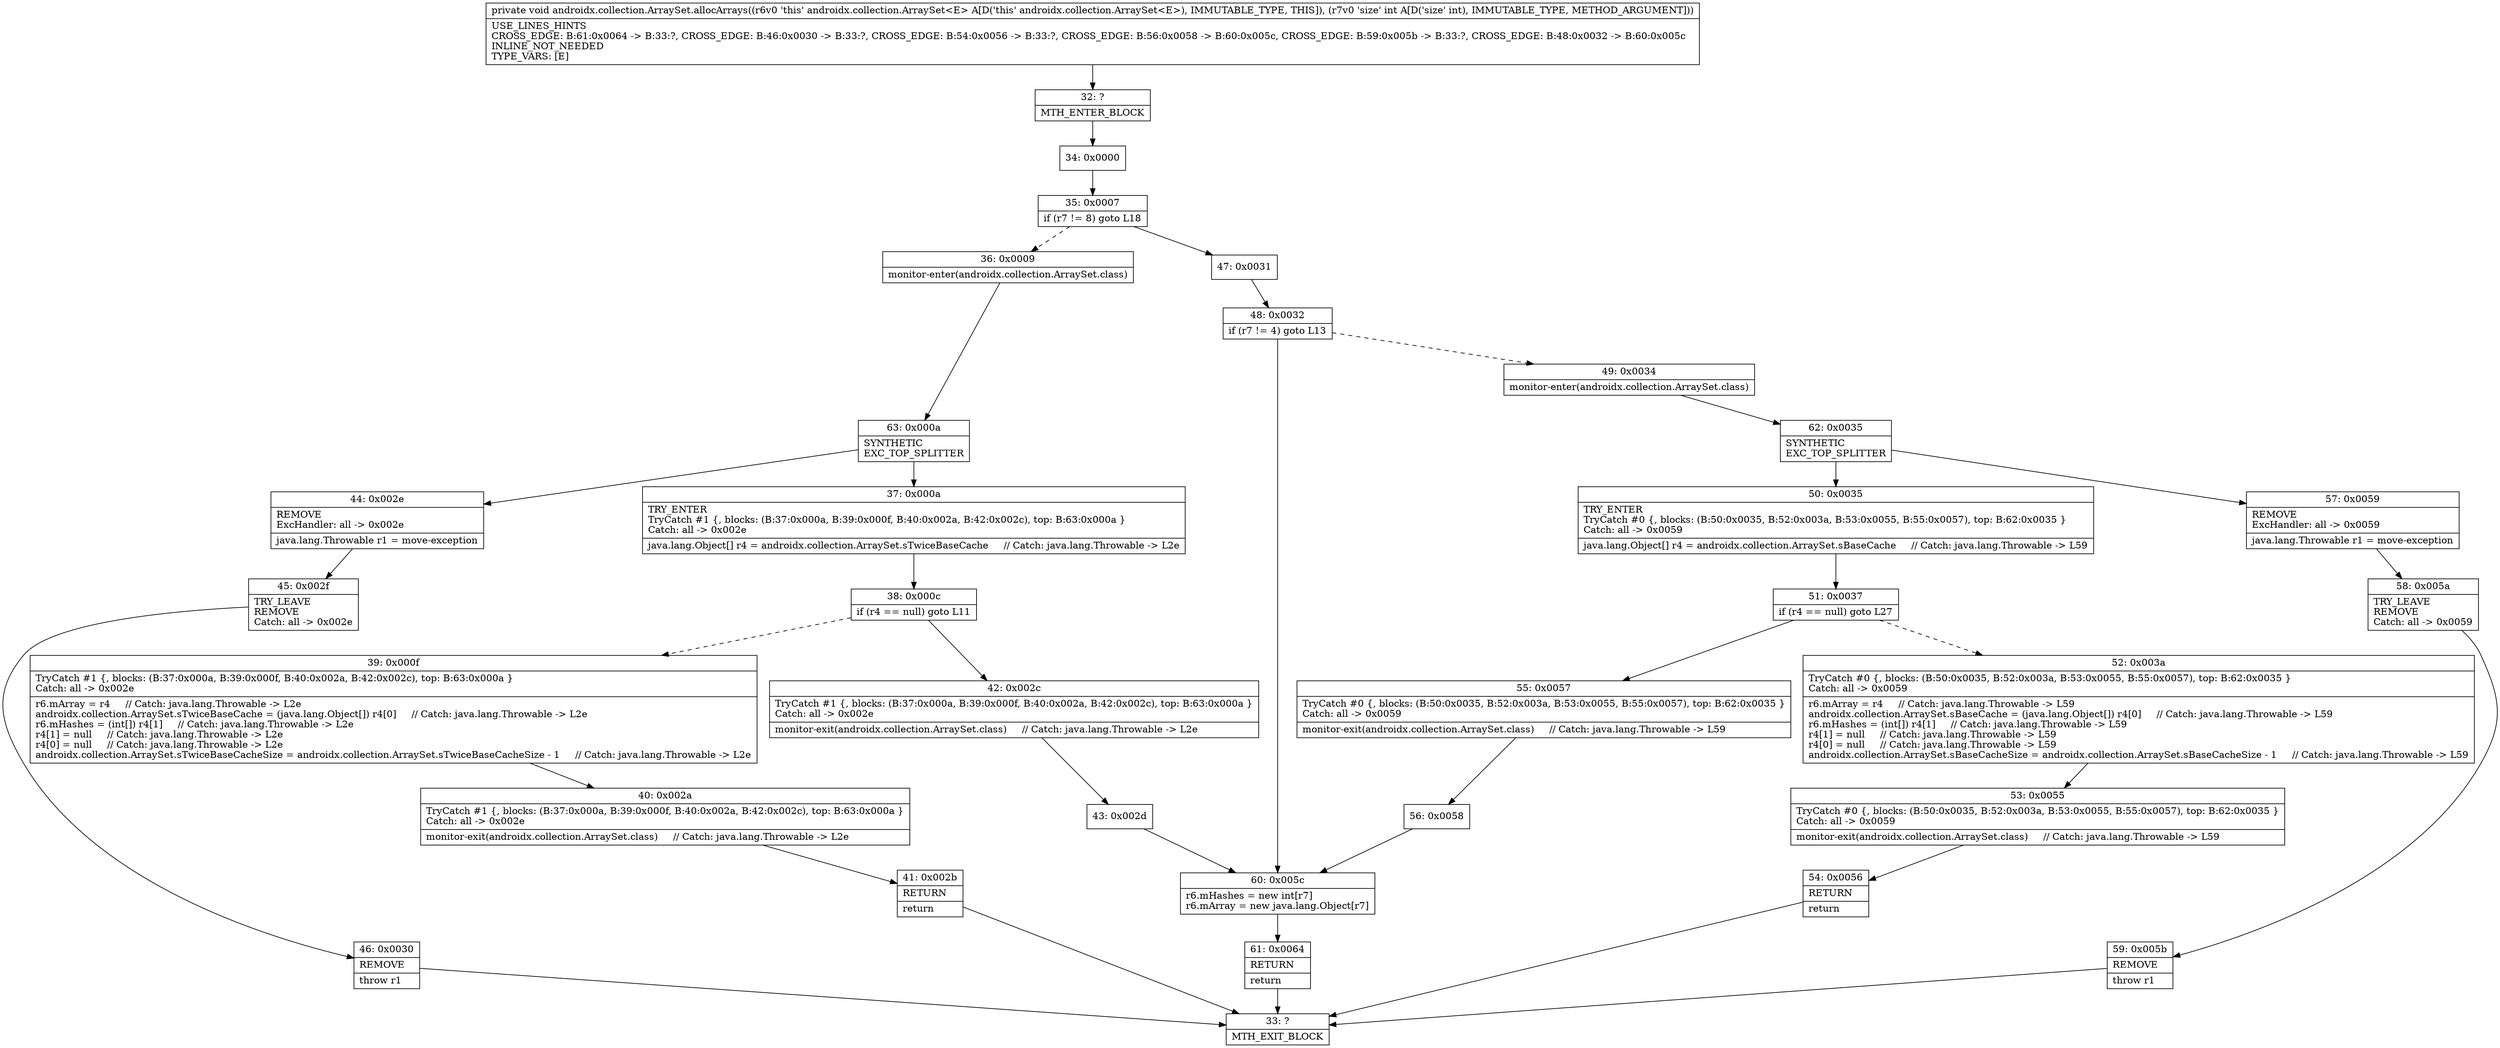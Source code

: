 digraph "CFG forandroidx.collection.ArraySet.allocArrays(I)V" {
Node_32 [shape=record,label="{32\:\ ?|MTH_ENTER_BLOCK\l}"];
Node_34 [shape=record,label="{34\:\ 0x0000}"];
Node_35 [shape=record,label="{35\:\ 0x0007|if (r7 != 8) goto L18\l}"];
Node_36 [shape=record,label="{36\:\ 0x0009|monitor\-enter(androidx.collection.ArraySet.class)\l}"];
Node_63 [shape=record,label="{63\:\ 0x000a|SYNTHETIC\lEXC_TOP_SPLITTER\l}"];
Node_37 [shape=record,label="{37\:\ 0x000a|TRY_ENTER\lTryCatch #1 \{, blocks: (B:37:0x000a, B:39:0x000f, B:40:0x002a, B:42:0x002c), top: B:63:0x000a \}\lCatch: all \-\> 0x002e\l|java.lang.Object[] r4 = androidx.collection.ArraySet.sTwiceBaseCache     \/\/ Catch: java.lang.Throwable \-\> L2e\l}"];
Node_38 [shape=record,label="{38\:\ 0x000c|if (r4 == null) goto L11\l}"];
Node_39 [shape=record,label="{39\:\ 0x000f|TryCatch #1 \{, blocks: (B:37:0x000a, B:39:0x000f, B:40:0x002a, B:42:0x002c), top: B:63:0x000a \}\lCatch: all \-\> 0x002e\l|r6.mArray = r4     \/\/ Catch: java.lang.Throwable \-\> L2e\landroidx.collection.ArraySet.sTwiceBaseCache = (java.lang.Object[]) r4[0]     \/\/ Catch: java.lang.Throwable \-\> L2e\lr6.mHashes = (int[]) r4[1]     \/\/ Catch: java.lang.Throwable \-\> L2e\lr4[1] = null     \/\/ Catch: java.lang.Throwable \-\> L2e\lr4[0] = null     \/\/ Catch: java.lang.Throwable \-\> L2e\landroidx.collection.ArraySet.sTwiceBaseCacheSize = androidx.collection.ArraySet.sTwiceBaseCacheSize \- 1     \/\/ Catch: java.lang.Throwable \-\> L2e\l}"];
Node_40 [shape=record,label="{40\:\ 0x002a|TryCatch #1 \{, blocks: (B:37:0x000a, B:39:0x000f, B:40:0x002a, B:42:0x002c), top: B:63:0x000a \}\lCatch: all \-\> 0x002e\l|monitor\-exit(androidx.collection.ArraySet.class)     \/\/ Catch: java.lang.Throwable \-\> L2e\l}"];
Node_41 [shape=record,label="{41\:\ 0x002b|RETURN\l|return\l}"];
Node_33 [shape=record,label="{33\:\ ?|MTH_EXIT_BLOCK\l}"];
Node_42 [shape=record,label="{42\:\ 0x002c|TryCatch #1 \{, blocks: (B:37:0x000a, B:39:0x000f, B:40:0x002a, B:42:0x002c), top: B:63:0x000a \}\lCatch: all \-\> 0x002e\l|monitor\-exit(androidx.collection.ArraySet.class)     \/\/ Catch: java.lang.Throwable \-\> L2e\l}"];
Node_43 [shape=record,label="{43\:\ 0x002d}"];
Node_60 [shape=record,label="{60\:\ 0x005c|r6.mHashes = new int[r7]\lr6.mArray = new java.lang.Object[r7]\l}"];
Node_61 [shape=record,label="{61\:\ 0x0064|RETURN\l|return\l}"];
Node_44 [shape=record,label="{44\:\ 0x002e|REMOVE\lExcHandler: all \-\> 0x002e\l|java.lang.Throwable r1 = move\-exception\l}"];
Node_45 [shape=record,label="{45\:\ 0x002f|TRY_LEAVE\lREMOVE\lCatch: all \-\> 0x002e\l}"];
Node_46 [shape=record,label="{46\:\ 0x0030|REMOVE\l|throw r1\l}"];
Node_47 [shape=record,label="{47\:\ 0x0031}"];
Node_48 [shape=record,label="{48\:\ 0x0032|if (r7 != 4) goto L13\l}"];
Node_49 [shape=record,label="{49\:\ 0x0034|monitor\-enter(androidx.collection.ArraySet.class)\l}"];
Node_62 [shape=record,label="{62\:\ 0x0035|SYNTHETIC\lEXC_TOP_SPLITTER\l}"];
Node_50 [shape=record,label="{50\:\ 0x0035|TRY_ENTER\lTryCatch #0 \{, blocks: (B:50:0x0035, B:52:0x003a, B:53:0x0055, B:55:0x0057), top: B:62:0x0035 \}\lCatch: all \-\> 0x0059\l|java.lang.Object[] r4 = androidx.collection.ArraySet.sBaseCache     \/\/ Catch: java.lang.Throwable \-\> L59\l}"];
Node_51 [shape=record,label="{51\:\ 0x0037|if (r4 == null) goto L27\l}"];
Node_52 [shape=record,label="{52\:\ 0x003a|TryCatch #0 \{, blocks: (B:50:0x0035, B:52:0x003a, B:53:0x0055, B:55:0x0057), top: B:62:0x0035 \}\lCatch: all \-\> 0x0059\l|r6.mArray = r4     \/\/ Catch: java.lang.Throwable \-\> L59\landroidx.collection.ArraySet.sBaseCache = (java.lang.Object[]) r4[0]     \/\/ Catch: java.lang.Throwable \-\> L59\lr6.mHashes = (int[]) r4[1]     \/\/ Catch: java.lang.Throwable \-\> L59\lr4[1] = null     \/\/ Catch: java.lang.Throwable \-\> L59\lr4[0] = null     \/\/ Catch: java.lang.Throwable \-\> L59\landroidx.collection.ArraySet.sBaseCacheSize = androidx.collection.ArraySet.sBaseCacheSize \- 1     \/\/ Catch: java.lang.Throwable \-\> L59\l}"];
Node_53 [shape=record,label="{53\:\ 0x0055|TryCatch #0 \{, blocks: (B:50:0x0035, B:52:0x003a, B:53:0x0055, B:55:0x0057), top: B:62:0x0035 \}\lCatch: all \-\> 0x0059\l|monitor\-exit(androidx.collection.ArraySet.class)     \/\/ Catch: java.lang.Throwable \-\> L59\l}"];
Node_54 [shape=record,label="{54\:\ 0x0056|RETURN\l|return\l}"];
Node_55 [shape=record,label="{55\:\ 0x0057|TryCatch #0 \{, blocks: (B:50:0x0035, B:52:0x003a, B:53:0x0055, B:55:0x0057), top: B:62:0x0035 \}\lCatch: all \-\> 0x0059\l|monitor\-exit(androidx.collection.ArraySet.class)     \/\/ Catch: java.lang.Throwable \-\> L59\l}"];
Node_56 [shape=record,label="{56\:\ 0x0058}"];
Node_57 [shape=record,label="{57\:\ 0x0059|REMOVE\lExcHandler: all \-\> 0x0059\l|java.lang.Throwable r1 = move\-exception\l}"];
Node_58 [shape=record,label="{58\:\ 0x005a|TRY_LEAVE\lREMOVE\lCatch: all \-\> 0x0059\l}"];
Node_59 [shape=record,label="{59\:\ 0x005b|REMOVE\l|throw r1\l}"];
MethodNode[shape=record,label="{private void androidx.collection.ArraySet.allocArrays((r6v0 'this' androidx.collection.ArraySet\<E\> A[D('this' androidx.collection.ArraySet\<E\>), IMMUTABLE_TYPE, THIS]), (r7v0 'size' int A[D('size' int), IMMUTABLE_TYPE, METHOD_ARGUMENT]))  | USE_LINES_HINTS\lCROSS_EDGE: B:61:0x0064 \-\> B:33:?, CROSS_EDGE: B:46:0x0030 \-\> B:33:?, CROSS_EDGE: B:54:0x0056 \-\> B:33:?, CROSS_EDGE: B:56:0x0058 \-\> B:60:0x005c, CROSS_EDGE: B:59:0x005b \-\> B:33:?, CROSS_EDGE: B:48:0x0032 \-\> B:60:0x005c\lINLINE_NOT_NEEDED\lTYPE_VARS: [E]\l}"];
MethodNode -> Node_32;Node_32 -> Node_34;
Node_34 -> Node_35;
Node_35 -> Node_36[style=dashed];
Node_35 -> Node_47;
Node_36 -> Node_63;
Node_63 -> Node_37;
Node_63 -> Node_44;
Node_37 -> Node_38;
Node_38 -> Node_39[style=dashed];
Node_38 -> Node_42;
Node_39 -> Node_40;
Node_40 -> Node_41;
Node_41 -> Node_33;
Node_42 -> Node_43;
Node_43 -> Node_60;
Node_60 -> Node_61;
Node_61 -> Node_33;
Node_44 -> Node_45;
Node_45 -> Node_46;
Node_46 -> Node_33;
Node_47 -> Node_48;
Node_48 -> Node_49[style=dashed];
Node_48 -> Node_60;
Node_49 -> Node_62;
Node_62 -> Node_50;
Node_62 -> Node_57;
Node_50 -> Node_51;
Node_51 -> Node_52[style=dashed];
Node_51 -> Node_55;
Node_52 -> Node_53;
Node_53 -> Node_54;
Node_54 -> Node_33;
Node_55 -> Node_56;
Node_56 -> Node_60;
Node_57 -> Node_58;
Node_58 -> Node_59;
Node_59 -> Node_33;
}

